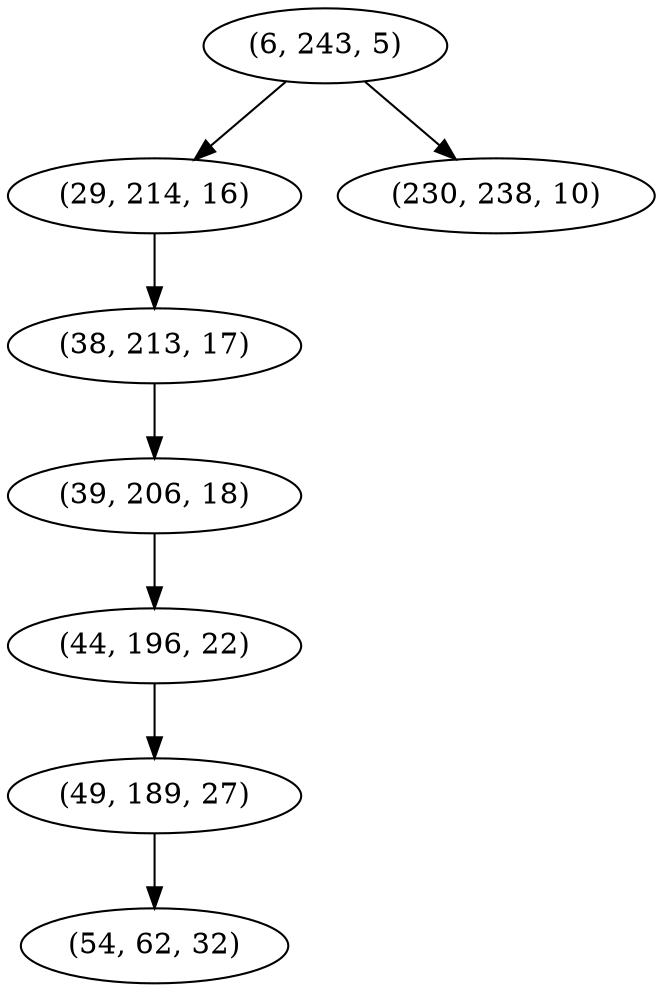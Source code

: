 digraph tree {
    "(6, 243, 5)";
    "(29, 214, 16)";
    "(38, 213, 17)";
    "(39, 206, 18)";
    "(44, 196, 22)";
    "(49, 189, 27)";
    "(54, 62, 32)";
    "(230, 238, 10)";
    "(6, 243, 5)" -> "(29, 214, 16)";
    "(6, 243, 5)" -> "(230, 238, 10)";
    "(29, 214, 16)" -> "(38, 213, 17)";
    "(38, 213, 17)" -> "(39, 206, 18)";
    "(39, 206, 18)" -> "(44, 196, 22)";
    "(44, 196, 22)" -> "(49, 189, 27)";
    "(49, 189, 27)" -> "(54, 62, 32)";
}
